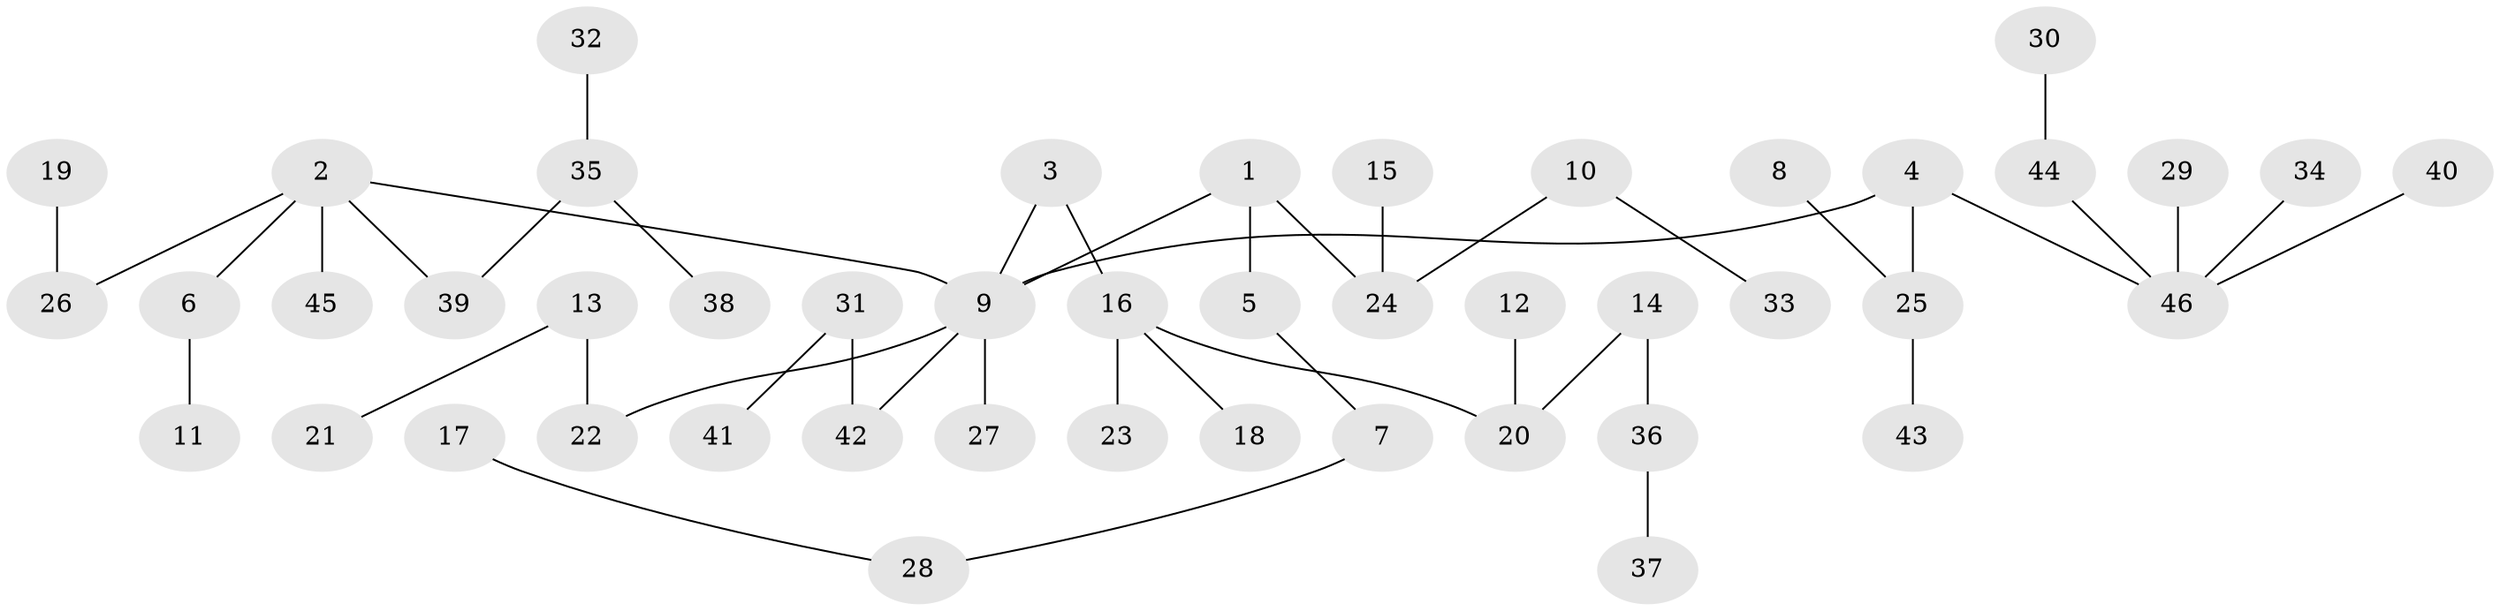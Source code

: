 // original degree distribution, {4: 0.07608695652173914, 9: 0.010869565217391304, 3: 0.15217391304347827, 2: 0.25, 6: 0.021739130434782608, 1: 0.4891304347826087}
// Generated by graph-tools (version 1.1) at 2025/02/03/09/25 03:02:31]
// undirected, 46 vertices, 45 edges
graph export_dot {
graph [start="1"]
  node [color=gray90,style=filled];
  1;
  2;
  3;
  4;
  5;
  6;
  7;
  8;
  9;
  10;
  11;
  12;
  13;
  14;
  15;
  16;
  17;
  18;
  19;
  20;
  21;
  22;
  23;
  24;
  25;
  26;
  27;
  28;
  29;
  30;
  31;
  32;
  33;
  34;
  35;
  36;
  37;
  38;
  39;
  40;
  41;
  42;
  43;
  44;
  45;
  46;
  1 -- 5 [weight=1.0];
  1 -- 9 [weight=1.0];
  1 -- 24 [weight=1.0];
  2 -- 6 [weight=1.0];
  2 -- 9 [weight=1.0];
  2 -- 26 [weight=1.0];
  2 -- 39 [weight=1.0];
  2 -- 45 [weight=1.0];
  3 -- 9 [weight=1.0];
  3 -- 16 [weight=1.0];
  4 -- 9 [weight=1.0];
  4 -- 25 [weight=1.0];
  4 -- 46 [weight=1.0];
  5 -- 7 [weight=1.0];
  6 -- 11 [weight=1.0];
  7 -- 28 [weight=1.0];
  8 -- 25 [weight=1.0];
  9 -- 22 [weight=1.0];
  9 -- 27 [weight=1.0];
  9 -- 42 [weight=1.0];
  10 -- 24 [weight=1.0];
  10 -- 33 [weight=1.0];
  12 -- 20 [weight=1.0];
  13 -- 21 [weight=1.0];
  13 -- 22 [weight=1.0];
  14 -- 20 [weight=1.0];
  14 -- 36 [weight=1.0];
  15 -- 24 [weight=1.0];
  16 -- 18 [weight=1.0];
  16 -- 20 [weight=1.0];
  16 -- 23 [weight=1.0];
  17 -- 28 [weight=1.0];
  19 -- 26 [weight=1.0];
  25 -- 43 [weight=1.0];
  29 -- 46 [weight=1.0];
  30 -- 44 [weight=1.0];
  31 -- 41 [weight=1.0];
  31 -- 42 [weight=1.0];
  32 -- 35 [weight=1.0];
  34 -- 46 [weight=1.0];
  35 -- 38 [weight=1.0];
  35 -- 39 [weight=1.0];
  36 -- 37 [weight=1.0];
  40 -- 46 [weight=1.0];
  44 -- 46 [weight=1.0];
}
